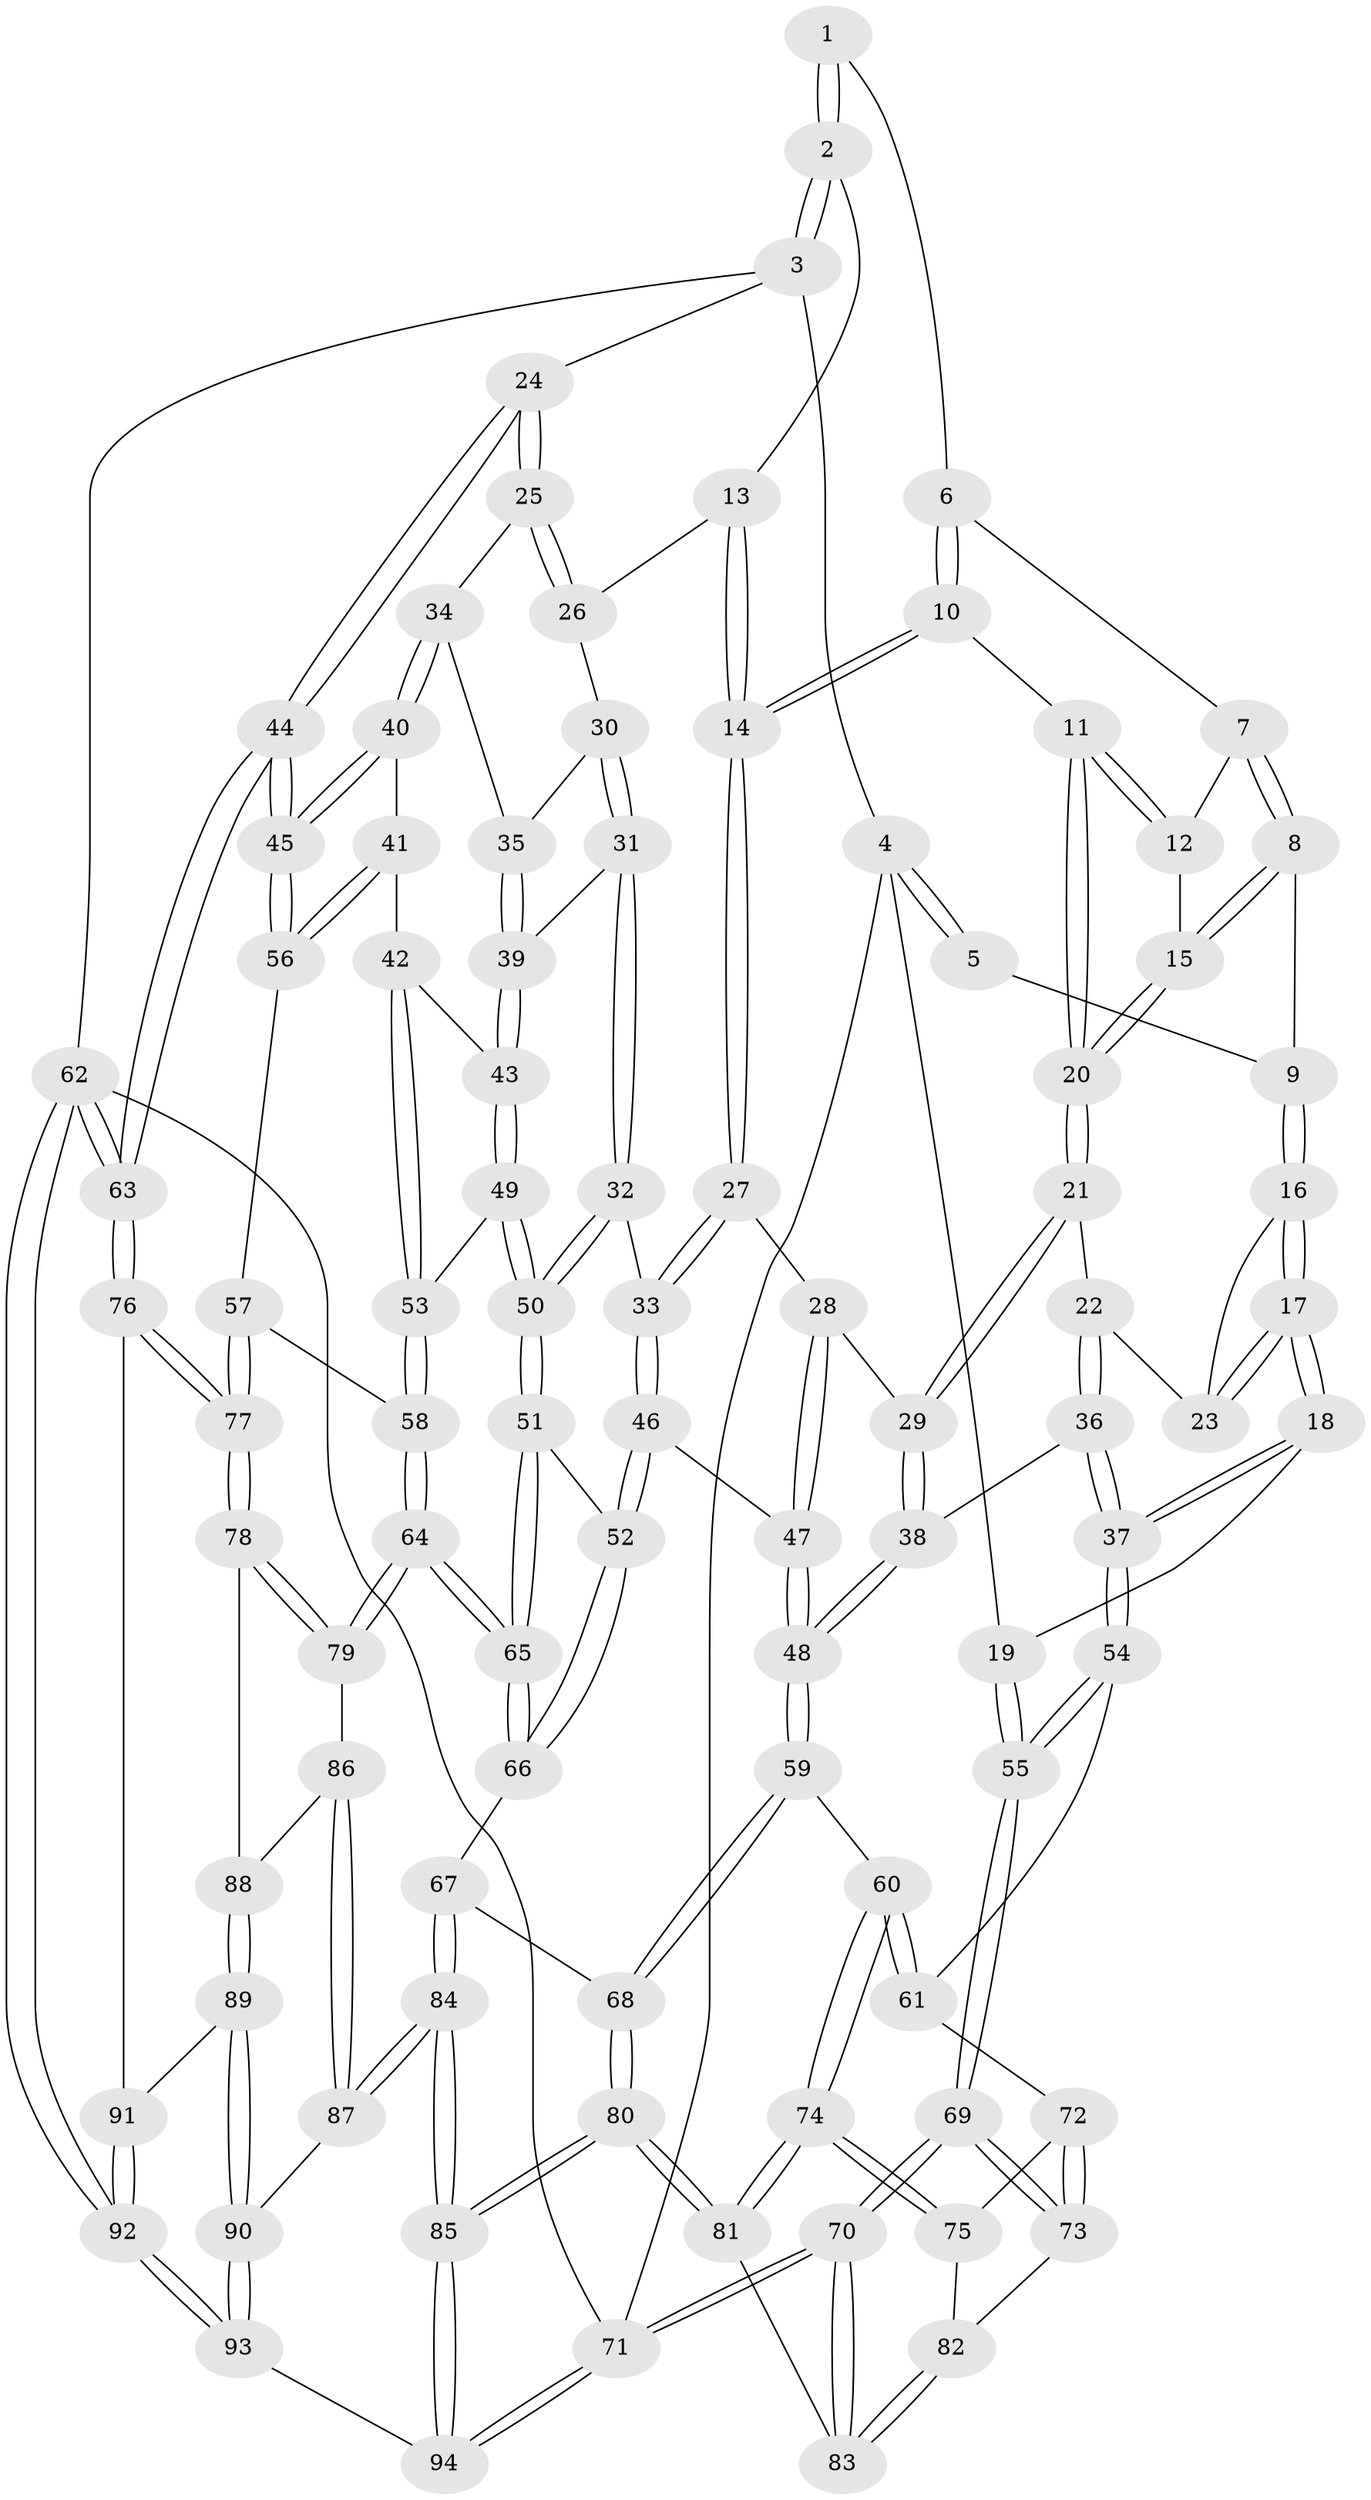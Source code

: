 // coarse degree distribution, {3: 0.017241379310344827, 6: 0.15517241379310345, 4: 0.5344827586206896, 5: 0.29310344827586204}
// Generated by graph-tools (version 1.1) at 2025/42/03/06/25 10:42:28]
// undirected, 94 vertices, 232 edges
graph export_dot {
graph [start="1"]
  node [color=gray90,style=filled];
  1 [pos="+0.5878495316847507+0"];
  2 [pos="+0.8302168793107645+0"];
  3 [pos="+1+0"];
  4 [pos="+0+0"];
  5 [pos="+0.28181123869729086+0"];
  6 [pos="+0.5423601891961061+0.002039163305770806"];
  7 [pos="+0.47920718827535935+0.04298211629507475"];
  8 [pos="+0.3739013132933827+0.015172229741859663"];
  9 [pos="+0.3249407773831526+0"];
  10 [pos="+0.5798610697065122+0.11243488499547712"];
  11 [pos="+0.49026361512754807+0.10989682607841601"];
  12 [pos="+0.47803536154214615+0.05190532986971136"];
  13 [pos="+0.7654551371758072+0.019086639183030385"];
  14 [pos="+0.599448559051143+0.13204668023761015"];
  15 [pos="+0.4222046596018616+0.10329205740329052"];
  16 [pos="+0.2948992583579006+0.061386289024031176"];
  17 [pos="+0.07766123046166763+0.162605043606177"];
  18 [pos="+0.07438062442748604+0.16368794575706686"];
  19 [pos="+0+0"];
  20 [pos="+0.432929569175488+0.14402286888348015"];
  21 [pos="+0.4184500853809751+0.18534768441826668"];
  22 [pos="+0.3247994394744332+0.16302173730371933"];
  23 [pos="+0.3227228260612025+0.1595490916738742"];
  24 [pos="+1+0.04919217408435351"];
  25 [pos="+0.9476289947879422+0.18516140375057422"];
  26 [pos="+0.7934108552915833+0.11660241582289038"];
  27 [pos="+0.5971125512497574+0.2262929811321086"];
  28 [pos="+0.550575687827067+0.24734381747007939"];
  29 [pos="+0.4546925318687025+0.24822647569850936"];
  30 [pos="+0.78655480802812+0.13586582937844402"];
  31 [pos="+0.6846783588868866+0.26786688819280585"];
  32 [pos="+0.6806149272069209+0.268939020655445"];
  33 [pos="+0.6768352879736073+0.26796909781337985"];
  34 [pos="+0.8989794415042691+0.2547263741319908"];
  35 [pos="+0.8367938364009+0.25922576154906685"];
  36 [pos="+0.2246702115746336+0.3272239415504045"];
  37 [pos="+0.17604903900658922+0.33762957921730913"];
  38 [pos="+0.38191958715095164+0.3552902097579557"];
  39 [pos="+0.7832002500853794+0.2985686021567576"];
  40 [pos="+0.9159721330099515+0.3369459890166779"];
  41 [pos="+0.8614856008894232+0.37605467377597046"];
  42 [pos="+0.8362512030673678+0.37317700489042915"];
  43 [pos="+0.8149571951956408+0.360979080248228"];
  44 [pos="+1+0.4221743565870448"];
  45 [pos="+1+0.4271738673177151"];
  46 [pos="+0.572382764586933+0.43135874161767207"];
  47 [pos="+0.5469697875887067+0.4265335566198419"];
  48 [pos="+0.43888795184239704+0.46373761088741167"];
  49 [pos="+0.7126945654485216+0.4312832879479685"];
  50 [pos="+0.7032886550600033+0.43260391606114784"];
  51 [pos="+0.6967424022113079+0.4404597070553095"];
  52 [pos="+0.5876295984087724+0.43985336802420405"];
  53 [pos="+0.8027706170618674+0.46105719500295167"];
  54 [pos="+0.15544183937683018+0.38642478757143245"];
  55 [pos="+0+0.47114824350525863"];
  56 [pos="+0.9171412994157921+0.5113369642718673"];
  57 [pos="+0.8811101081786812+0.5448640664902727"];
  58 [pos="+0.86437447906693+0.5503814420606443"];
  59 [pos="+0.42186053543715535+0.531756411276675"];
  60 [pos="+0.3667685506882178+0.5520656933327811"];
  61 [pos="+0.17074734811696174+0.44850945821948524"];
  62 [pos="+1+1"];
  63 [pos="+1+0.8666458251266087"];
  64 [pos="+0.755103884281729+0.6423666006566188"];
  65 [pos="+0.7172908685758194+0.6168241188235849"];
  66 [pos="+0.6164329792915934+0.6065553794142031"];
  67 [pos="+0.5242995806844826+0.6318499850784909"];
  68 [pos="+0.49745185140441006+0.6186722828119994"];
  69 [pos="+0+0.6842355957862907"];
  70 [pos="+0+1"];
  71 [pos="+0+1"];
  72 [pos="+0.15085872643541154+0.5360836831246707"];
  73 [pos="+0.08823716945763438+0.6011629254624017"];
  74 [pos="+0.2843530635106797+0.6553597822983652"];
  75 [pos="+0.24029208915376962+0.6228122293005909"];
  76 [pos="+1+0.8300851757912043"];
  77 [pos="+1+0.7714651791732664"];
  78 [pos="+1+0.7669055612457889"];
  79 [pos="+0.7570411179607335+0.6522929835700544"];
  80 [pos="+0.29822695306690145+0.8301489112263764"];
  81 [pos="+0.2705411167626337+0.8165199562005702"];
  82 [pos="+0.13315619613540577+0.6568614057874759"];
  83 [pos="+0.22394558544479817+0.8220541422312869"];
  84 [pos="+0.5552050049282174+0.8844023471262139"];
  85 [pos="+0.474829056070355+0.9839127639591804"];
  86 [pos="+0.7459159838571938+0.7216265487211548"];
  87 [pos="+0.7157942938549302+0.8109387172334371"];
  88 [pos="+0.871933242454257+0.777626446235775"];
  89 [pos="+0.8279236918203303+0.8972165780255866"];
  90 [pos="+0.8214465164369872+0.898378574217916"];
  91 [pos="+0.8564313350627949+0.8950384751774042"];
  92 [pos="+1+1"];
  93 [pos="+0.752975923529231+1"];
  94 [pos="+0.4896051919411479+1"];
  1 -- 2;
  1 -- 2;
  1 -- 6;
  2 -- 3;
  2 -- 3;
  2 -- 13;
  3 -- 4;
  3 -- 24;
  3 -- 62;
  4 -- 5;
  4 -- 5;
  4 -- 19;
  4 -- 71;
  5 -- 9;
  6 -- 7;
  6 -- 10;
  6 -- 10;
  7 -- 8;
  7 -- 8;
  7 -- 12;
  8 -- 9;
  8 -- 15;
  8 -- 15;
  9 -- 16;
  9 -- 16;
  10 -- 11;
  10 -- 14;
  10 -- 14;
  11 -- 12;
  11 -- 12;
  11 -- 20;
  11 -- 20;
  12 -- 15;
  13 -- 14;
  13 -- 14;
  13 -- 26;
  14 -- 27;
  14 -- 27;
  15 -- 20;
  15 -- 20;
  16 -- 17;
  16 -- 17;
  16 -- 23;
  17 -- 18;
  17 -- 18;
  17 -- 23;
  17 -- 23;
  18 -- 19;
  18 -- 37;
  18 -- 37;
  19 -- 55;
  19 -- 55;
  20 -- 21;
  20 -- 21;
  21 -- 22;
  21 -- 29;
  21 -- 29;
  22 -- 23;
  22 -- 36;
  22 -- 36;
  24 -- 25;
  24 -- 25;
  24 -- 44;
  24 -- 44;
  25 -- 26;
  25 -- 26;
  25 -- 34;
  26 -- 30;
  27 -- 28;
  27 -- 33;
  27 -- 33;
  28 -- 29;
  28 -- 47;
  28 -- 47;
  29 -- 38;
  29 -- 38;
  30 -- 31;
  30 -- 31;
  30 -- 35;
  31 -- 32;
  31 -- 32;
  31 -- 39;
  32 -- 33;
  32 -- 50;
  32 -- 50;
  33 -- 46;
  33 -- 46;
  34 -- 35;
  34 -- 40;
  34 -- 40;
  35 -- 39;
  35 -- 39;
  36 -- 37;
  36 -- 37;
  36 -- 38;
  37 -- 54;
  37 -- 54;
  38 -- 48;
  38 -- 48;
  39 -- 43;
  39 -- 43;
  40 -- 41;
  40 -- 45;
  40 -- 45;
  41 -- 42;
  41 -- 56;
  41 -- 56;
  42 -- 43;
  42 -- 53;
  42 -- 53;
  43 -- 49;
  43 -- 49;
  44 -- 45;
  44 -- 45;
  44 -- 63;
  44 -- 63;
  45 -- 56;
  45 -- 56;
  46 -- 47;
  46 -- 52;
  46 -- 52;
  47 -- 48;
  47 -- 48;
  48 -- 59;
  48 -- 59;
  49 -- 50;
  49 -- 50;
  49 -- 53;
  50 -- 51;
  50 -- 51;
  51 -- 52;
  51 -- 65;
  51 -- 65;
  52 -- 66;
  52 -- 66;
  53 -- 58;
  53 -- 58;
  54 -- 55;
  54 -- 55;
  54 -- 61;
  55 -- 69;
  55 -- 69;
  56 -- 57;
  57 -- 58;
  57 -- 77;
  57 -- 77;
  58 -- 64;
  58 -- 64;
  59 -- 60;
  59 -- 68;
  59 -- 68;
  60 -- 61;
  60 -- 61;
  60 -- 74;
  60 -- 74;
  61 -- 72;
  62 -- 63;
  62 -- 63;
  62 -- 92;
  62 -- 92;
  62 -- 71;
  63 -- 76;
  63 -- 76;
  64 -- 65;
  64 -- 65;
  64 -- 79;
  64 -- 79;
  65 -- 66;
  65 -- 66;
  66 -- 67;
  67 -- 68;
  67 -- 84;
  67 -- 84;
  68 -- 80;
  68 -- 80;
  69 -- 70;
  69 -- 70;
  69 -- 73;
  69 -- 73;
  70 -- 71;
  70 -- 71;
  70 -- 83;
  70 -- 83;
  71 -- 94;
  71 -- 94;
  72 -- 73;
  72 -- 73;
  72 -- 75;
  73 -- 82;
  74 -- 75;
  74 -- 75;
  74 -- 81;
  74 -- 81;
  75 -- 82;
  76 -- 77;
  76 -- 77;
  76 -- 91;
  77 -- 78;
  77 -- 78;
  78 -- 79;
  78 -- 79;
  78 -- 88;
  79 -- 86;
  80 -- 81;
  80 -- 81;
  80 -- 85;
  80 -- 85;
  81 -- 83;
  82 -- 83;
  82 -- 83;
  84 -- 85;
  84 -- 85;
  84 -- 87;
  84 -- 87;
  85 -- 94;
  85 -- 94;
  86 -- 87;
  86 -- 87;
  86 -- 88;
  87 -- 90;
  88 -- 89;
  88 -- 89;
  89 -- 90;
  89 -- 90;
  89 -- 91;
  90 -- 93;
  90 -- 93;
  91 -- 92;
  91 -- 92;
  92 -- 93;
  92 -- 93;
  93 -- 94;
}
